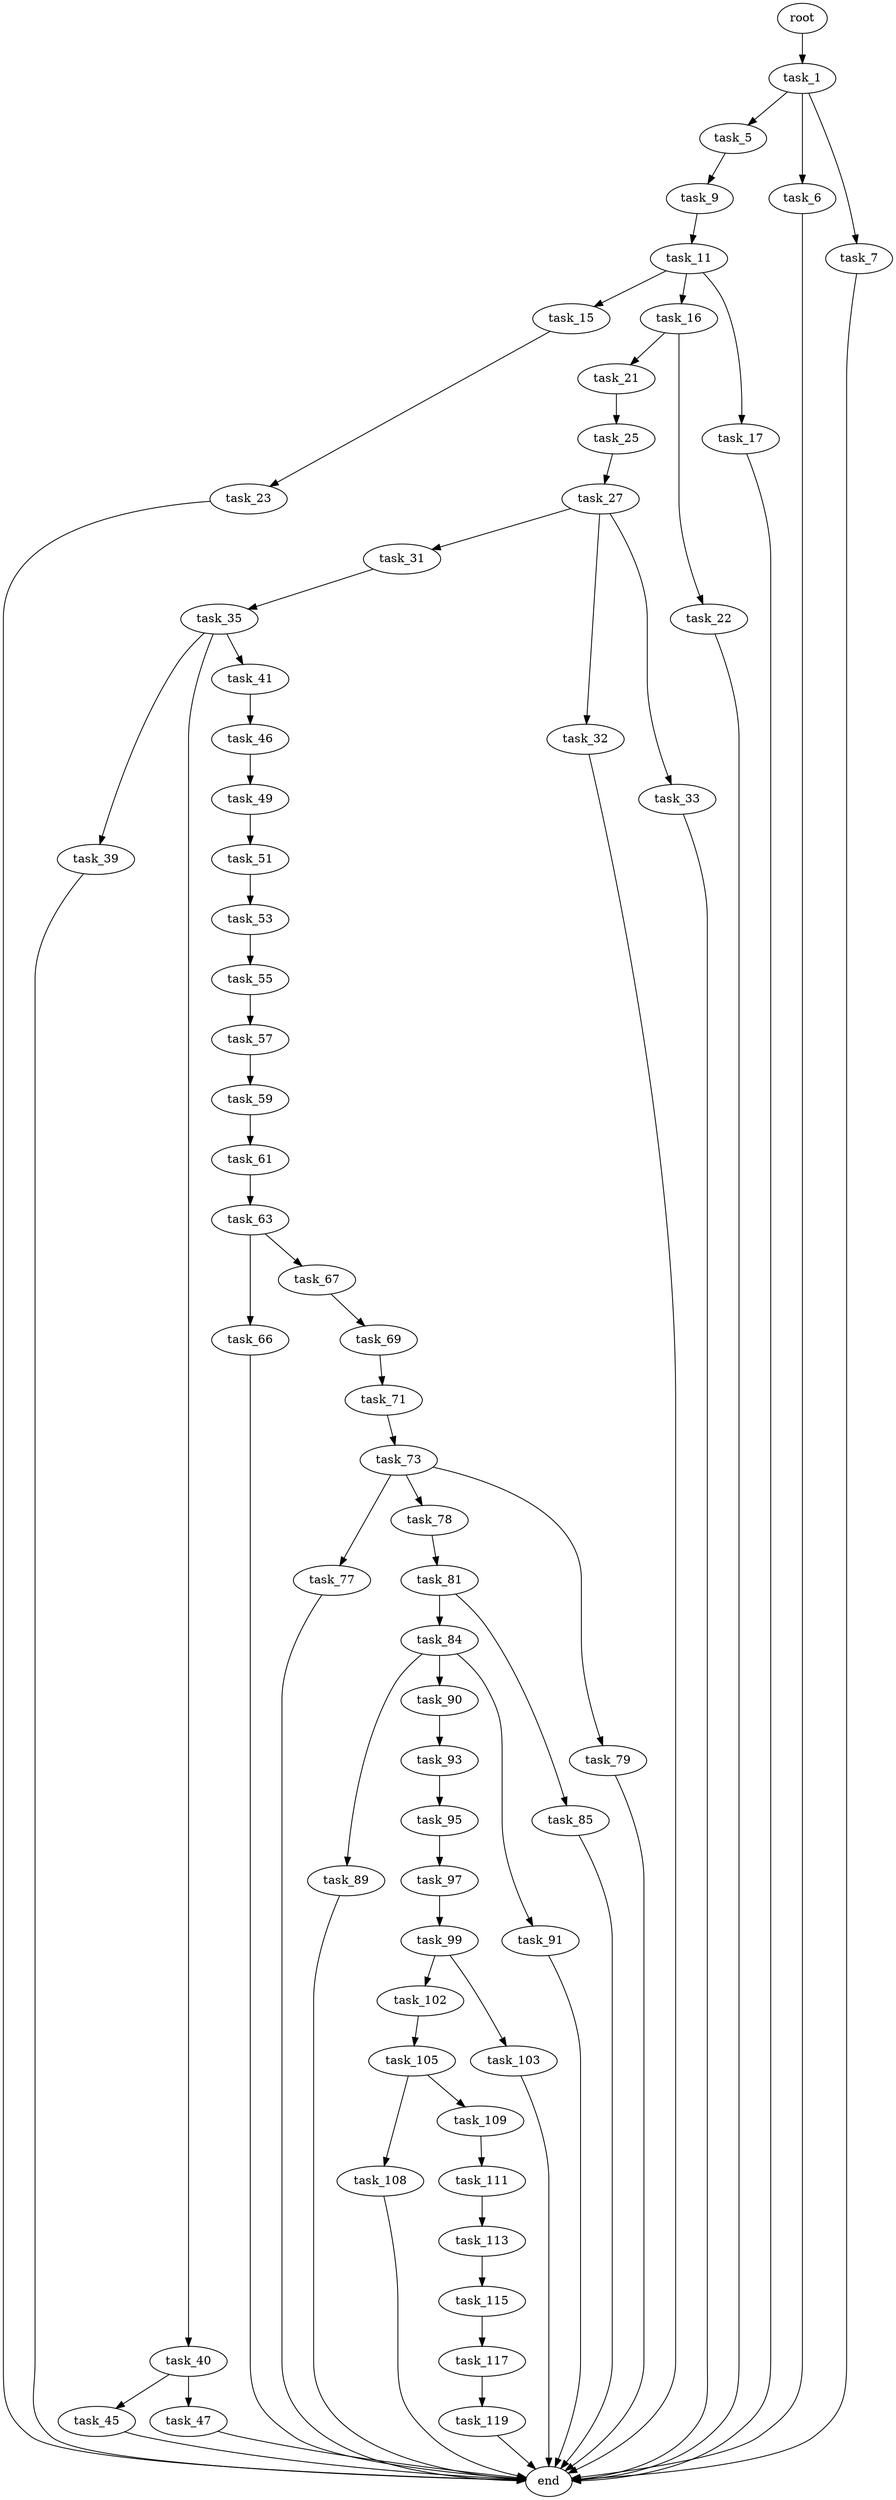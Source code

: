 digraph G {
  root [size="0.000000"];
  task_1 [size="32129579197.000000"];
  task_5 [size="48865597644.000000"];
  task_6 [size="42489776457.000000"];
  task_7 [size="18594518644.000000"];
  task_9 [size="3067506151.000000"];
  end [size="0.000000"];
  task_11 [size="372777354825.000000"];
  task_15 [size="1983297697.000000"];
  task_16 [size="1073741824000.000000"];
  task_17 [size="8589934592.000000"];
  task_23 [size="37637689729.000000"];
  task_21 [size="1073741824000.000000"];
  task_22 [size="7706659282.000000"];
  task_25 [size="282678192877.000000"];
  task_27 [size="12914284589.000000"];
  task_31 [size="7940672944.000000"];
  task_32 [size="782757789696.000000"];
  task_33 [size="56901632567.000000"];
  task_35 [size="801993528804.000000"];
  task_39 [size="36781401633.000000"];
  task_40 [size="2955441392.000000"];
  task_41 [size="6077805094.000000"];
  task_45 [size="39878379376.000000"];
  task_47 [size="2713625888.000000"];
  task_46 [size="68719476736.000000"];
  task_49 [size="9189096916.000000"];
  task_51 [size="97961541488.000000"];
  task_53 [size="4362956026.000000"];
  task_55 [size="7386737075.000000"];
  task_57 [size="20517790144.000000"];
  task_59 [size="86719479804.000000"];
  task_61 [size="46906840005.000000"];
  task_63 [size="4638062365.000000"];
  task_66 [size="8589934592.000000"];
  task_67 [size="757558692.000000"];
  task_69 [size="782757789696.000000"];
  task_71 [size="368293445632.000000"];
  task_73 [size="28991029248.000000"];
  task_77 [size="33465127884.000000"];
  task_78 [size="6155922797.000000"];
  task_79 [size="1171193184326.000000"];
  task_81 [size="12975955833.000000"];
  task_84 [size="1382577099.000000"];
  task_85 [size="353024883597.000000"];
  task_89 [size="368293445632.000000"];
  task_90 [size="111037243048.000000"];
  task_91 [size="839812553.000000"];
  task_93 [size="396945256213.000000"];
  task_95 [size="48646104027.000000"];
  task_97 [size="782757789696.000000"];
  task_99 [size="1084516852344.000000"];
  task_102 [size="579905095880.000000"];
  task_103 [size="10505638101.000000"];
  task_105 [size="40006367195.000000"];
  task_108 [size="302780883618.000000"];
  task_109 [size="24109979880.000000"];
  task_111 [size="68719476736.000000"];
  task_113 [size="8516492431.000000"];
  task_115 [size="1073741824000.000000"];
  task_117 [size="146828180544.000000"];
  task_119 [size="368293445632.000000"];

  root -> task_1 [size="1.000000"];
  task_1 -> task_5 [size="679477248.000000"];
  task_1 -> task_6 [size="679477248.000000"];
  task_1 -> task_7 [size="679477248.000000"];
  task_5 -> task_9 [size="134217728.000000"];
  task_6 -> end [size="1.000000"];
  task_7 -> end [size="1.000000"];
  task_9 -> task_11 [size="75497472.000000"];
  task_11 -> task_15 [size="411041792.000000"];
  task_11 -> task_16 [size="411041792.000000"];
  task_11 -> task_17 [size="411041792.000000"];
  task_15 -> task_23 [size="75497472.000000"];
  task_16 -> task_21 [size="838860800.000000"];
  task_16 -> task_22 [size="838860800.000000"];
  task_17 -> end [size="1.000000"];
  task_23 -> end [size="1.000000"];
  task_21 -> task_25 [size="838860800.000000"];
  task_22 -> end [size="1.000000"];
  task_25 -> task_27 [size="209715200.000000"];
  task_27 -> task_31 [size="411041792.000000"];
  task_27 -> task_32 [size="411041792.000000"];
  task_27 -> task_33 [size="411041792.000000"];
  task_31 -> task_35 [size="134217728.000000"];
  task_32 -> end [size="1.000000"];
  task_33 -> end [size="1.000000"];
  task_35 -> task_39 [size="536870912.000000"];
  task_35 -> task_40 [size="536870912.000000"];
  task_35 -> task_41 [size="536870912.000000"];
  task_39 -> end [size="1.000000"];
  task_40 -> task_45 [size="75497472.000000"];
  task_40 -> task_47 [size="75497472.000000"];
  task_41 -> task_46 [size="134217728.000000"];
  task_45 -> end [size="1.000000"];
  task_47 -> end [size="1.000000"];
  task_46 -> task_49 [size="134217728.000000"];
  task_49 -> task_51 [size="679477248.000000"];
  task_51 -> task_53 [size="209715200.000000"];
  task_53 -> task_55 [size="209715200.000000"];
  task_55 -> task_57 [size="411041792.000000"];
  task_57 -> task_59 [size="33554432.000000"];
  task_59 -> task_61 [size="75497472.000000"];
  task_61 -> task_63 [size="33554432.000000"];
  task_63 -> task_66 [size="301989888.000000"];
  task_63 -> task_67 [size="301989888.000000"];
  task_66 -> end [size="1.000000"];
  task_67 -> task_69 [size="33554432.000000"];
  task_69 -> task_71 [size="679477248.000000"];
  task_71 -> task_73 [size="411041792.000000"];
  task_73 -> task_77 [size="75497472.000000"];
  task_73 -> task_78 [size="75497472.000000"];
  task_73 -> task_79 [size="75497472.000000"];
  task_77 -> end [size="1.000000"];
  task_78 -> task_81 [size="679477248.000000"];
  task_79 -> end [size="1.000000"];
  task_81 -> task_84 [size="301989888.000000"];
  task_81 -> task_85 [size="301989888.000000"];
  task_84 -> task_89 [size="33554432.000000"];
  task_84 -> task_90 [size="33554432.000000"];
  task_84 -> task_91 [size="33554432.000000"];
  task_85 -> end [size="1.000000"];
  task_89 -> end [size="1.000000"];
  task_90 -> task_93 [size="75497472.000000"];
  task_91 -> end [size="1.000000"];
  task_93 -> task_95 [size="411041792.000000"];
  task_95 -> task_97 [size="75497472.000000"];
  task_97 -> task_99 [size="679477248.000000"];
  task_99 -> task_102 [size="679477248.000000"];
  task_99 -> task_103 [size="679477248.000000"];
  task_102 -> task_105 [size="838860800.000000"];
  task_103 -> end [size="1.000000"];
  task_105 -> task_108 [size="33554432.000000"];
  task_105 -> task_109 [size="33554432.000000"];
  task_108 -> end [size="1.000000"];
  task_109 -> task_111 [size="33554432.000000"];
  task_111 -> task_113 [size="134217728.000000"];
  task_113 -> task_115 [size="838860800.000000"];
  task_115 -> task_117 [size="838860800.000000"];
  task_117 -> task_119 [size="134217728.000000"];
  task_119 -> end [size="1.000000"];
}
